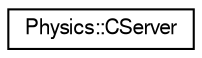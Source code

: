 digraph "Representación gráfica de la clase"
{
  edge [fontname="FreeSans",fontsize="10",labelfontname="FreeSans",labelfontsize="10"];
  node [fontname="FreeSans",fontsize="10",shape=record];
  rankdir="LR";
  Node1 [label="Physics::CServer",height=0.2,width=0.4,color="black", fillcolor="white", style="filled",URL="$class_physics_1_1_c_server.html",tooltip="Servidor de fï¿œsica. "];
}
